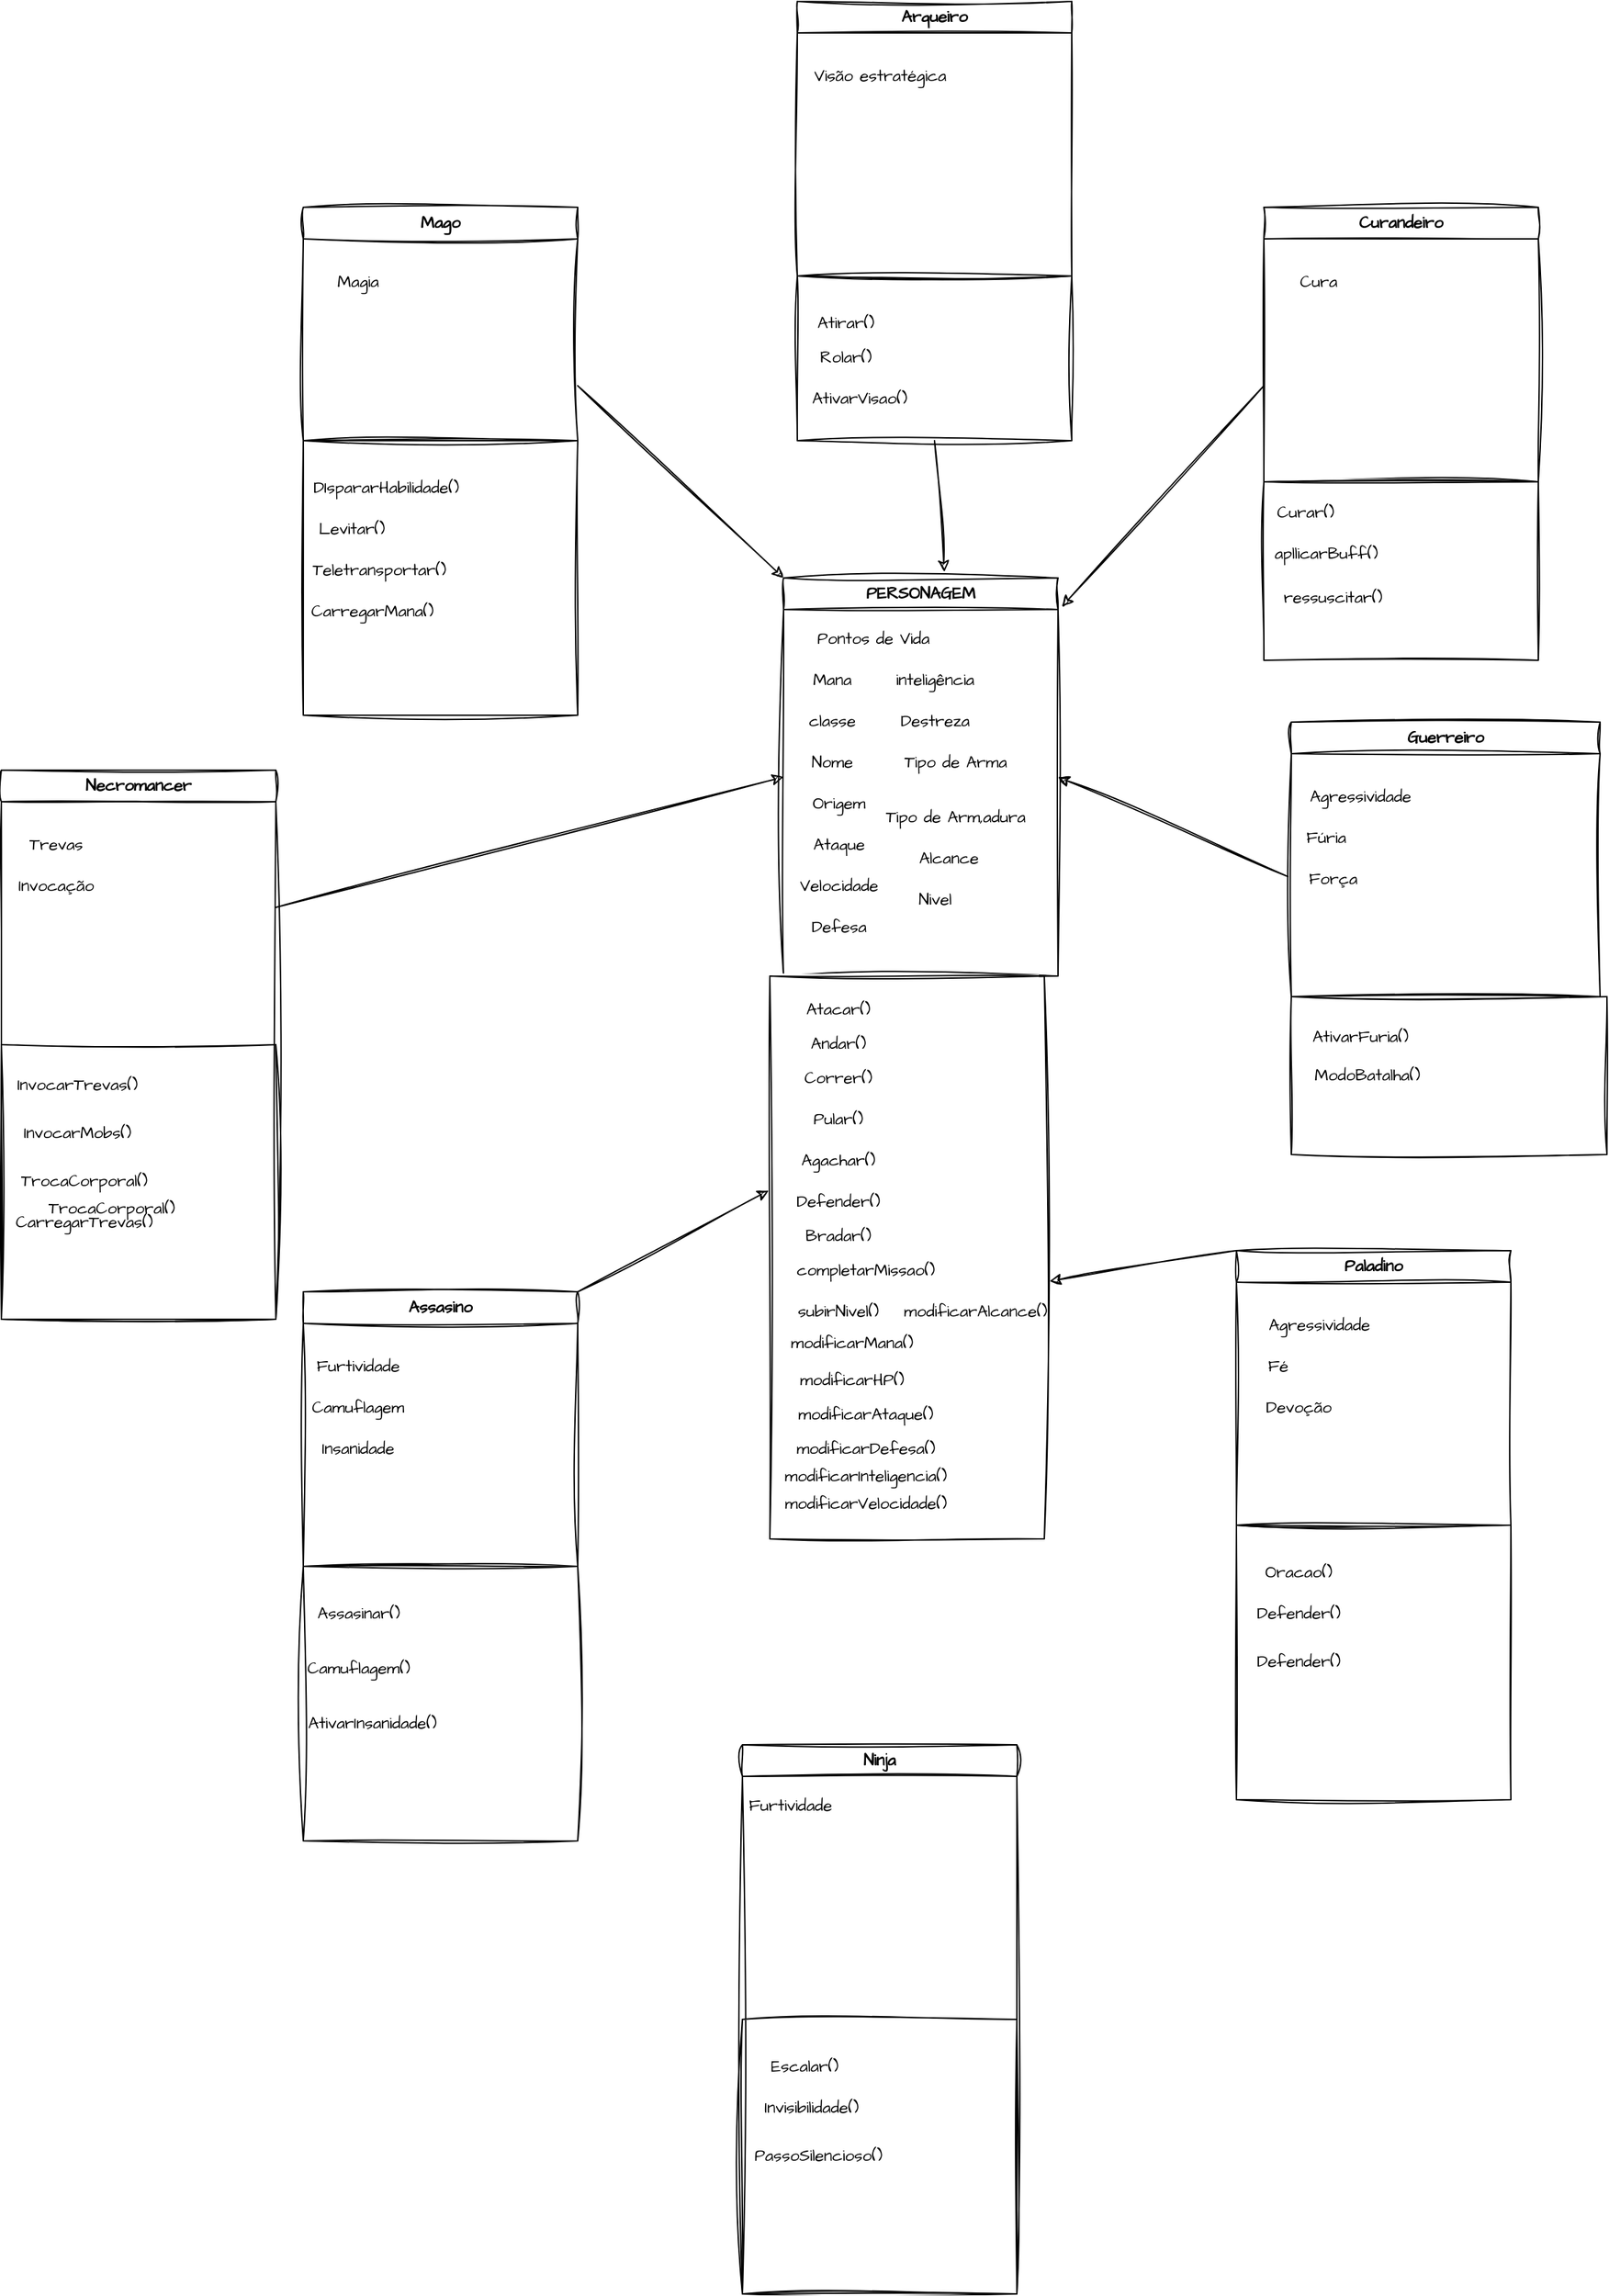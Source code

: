 <mxfile version="26.0.10">
  <diagram name="Página-1" id="utGpeQ4UjbV8BRvyn9GN">
    <mxGraphModel dx="1421" dy="1425" grid="1" gridSize="10" guides="1" tooltips="1" connect="1" arrows="1" fold="1" page="1" pageScale="1" pageWidth="827" pageHeight="1169" math="0" shadow="0">
      <root>
        <mxCell id="0" />
        <mxCell id="1" parent="0" />
        <mxCell id="vF0f2Q07C2wqnqUUGuEn-7" value="PERSONAGEM" style="swimlane;whiteSpace=wrap;html=1;sketch=1;hachureGap=4;jiggle=2;curveFitting=1;fontFamily=Architects Daughter;fontSource=https%3A%2F%2Ffonts.googleapis.com%2Fcss%3Ffamily%3DArchitects%2BDaughter;" parent="1" vertex="1">
          <mxGeometry x="310" y="180" width="200" height="290" as="geometry" />
        </mxCell>
        <mxCell id="vF0f2Q07C2wqnqUUGuEn-8" value="Pontos de Vida" style="text;html=1;align=center;verticalAlign=middle;resizable=0;points=[];autosize=1;strokeColor=none;fillColor=none;fontFamily=Architects Daughter;fontSource=https%3A%2F%2Ffonts.googleapis.com%2Fcss%3Ffamily%3DArchitects%2BDaughter;" parent="vF0f2Q07C2wqnqUUGuEn-7" vertex="1">
          <mxGeometry x="10" y="30" width="110" height="30" as="geometry" />
        </mxCell>
        <mxCell id="vF0f2Q07C2wqnqUUGuEn-9" value="Mana" style="text;html=1;align=center;verticalAlign=middle;resizable=0;points=[];autosize=1;strokeColor=none;fillColor=none;fontFamily=Architects Daughter;fontSource=https%3A%2F%2Ffonts.googleapis.com%2Fcss%3Ffamily%3DArchitects%2BDaughter;" parent="vF0f2Q07C2wqnqUUGuEn-7" vertex="1">
          <mxGeometry x="10" y="60" width="50" height="30" as="geometry" />
        </mxCell>
        <mxCell id="vF0f2Q07C2wqnqUUGuEn-10" value="classe" style="text;html=1;align=center;verticalAlign=middle;resizable=0;points=[];autosize=1;strokeColor=none;fillColor=none;fontFamily=Architects Daughter;fontSource=https%3A%2F%2Ffonts.googleapis.com%2Fcss%3Ffamily%3DArchitects%2BDaughter;" parent="vF0f2Q07C2wqnqUUGuEn-7" vertex="1">
          <mxGeometry x="5" y="90" width="60" height="30" as="geometry" />
        </mxCell>
        <mxCell id="vF0f2Q07C2wqnqUUGuEn-11" value="Nome" style="text;html=1;align=center;verticalAlign=middle;resizable=0;points=[];autosize=1;strokeColor=none;fillColor=none;fontFamily=Architects Daughter;fontSource=https%3A%2F%2Ffonts.googleapis.com%2Fcss%3Ffamily%3DArchitects%2BDaughter;" parent="vF0f2Q07C2wqnqUUGuEn-7" vertex="1">
          <mxGeometry x="10" y="120" width="50" height="30" as="geometry" />
        </mxCell>
        <mxCell id="vF0f2Q07C2wqnqUUGuEn-12" value="Origem" style="text;html=1;align=center;verticalAlign=middle;resizable=0;points=[];autosize=1;strokeColor=none;fillColor=none;fontFamily=Architects Daughter;fontSource=https%3A%2F%2Ffonts.googleapis.com%2Fcss%3Ffamily%3DArchitects%2BDaughter;" parent="vF0f2Q07C2wqnqUUGuEn-7" vertex="1">
          <mxGeometry x="10" y="150" width="60" height="30" as="geometry" />
        </mxCell>
        <mxCell id="vF0f2Q07C2wqnqUUGuEn-21" value="Ataque" style="text;html=1;align=center;verticalAlign=middle;resizable=0;points=[];autosize=1;strokeColor=none;fillColor=none;fontFamily=Architects Daughter;fontSource=https%3A%2F%2Ffonts.googleapis.com%2Fcss%3Ffamily%3DArchitects%2BDaughter;" parent="vF0f2Q07C2wqnqUUGuEn-7" vertex="1">
          <mxGeometry x="10" y="180" width="60" height="30" as="geometry" />
        </mxCell>
        <mxCell id="vF0f2Q07C2wqnqUUGuEn-22" value="Velocidade" style="text;html=1;align=center;verticalAlign=middle;resizable=0;points=[];autosize=1;strokeColor=none;fillColor=none;fontFamily=Architects Daughter;fontSource=https%3A%2F%2Ffonts.googleapis.com%2Fcss%3Ffamily%3DArchitects%2BDaughter;" parent="vF0f2Q07C2wqnqUUGuEn-7" vertex="1">
          <mxGeometry y="210" width="80" height="30" as="geometry" />
        </mxCell>
        <mxCell id="vF0f2Q07C2wqnqUUGuEn-23" value="Defesa" style="text;html=1;align=center;verticalAlign=middle;resizable=0;points=[];autosize=1;strokeColor=none;fillColor=none;fontFamily=Architects Daughter;fontSource=https%3A%2F%2Ffonts.googleapis.com%2Fcss%3Ffamily%3DArchitects%2BDaughter;" parent="vF0f2Q07C2wqnqUUGuEn-7" vertex="1">
          <mxGeometry x="10" y="240" width="60" height="30" as="geometry" />
        </mxCell>
        <mxCell id="vF0f2Q07C2wqnqUUGuEn-24" value="inteligência" style="text;html=1;align=center;verticalAlign=middle;resizable=0;points=[];autosize=1;strokeColor=none;fillColor=none;fontFamily=Architects Daughter;fontSource=https%3A%2F%2Ffonts.googleapis.com%2Fcss%3Ffamily%3DArchitects%2BDaughter;" parent="vF0f2Q07C2wqnqUUGuEn-7" vertex="1">
          <mxGeometry x="70" y="60" width="80" height="30" as="geometry" />
        </mxCell>
        <mxCell id="vF0f2Q07C2wqnqUUGuEn-25" value="Destreza" style="text;html=1;align=center;verticalAlign=middle;resizable=0;points=[];autosize=1;strokeColor=none;fillColor=none;fontFamily=Architects Daughter;fontSource=https%3A%2F%2Ffonts.googleapis.com%2Fcss%3Ffamily%3DArchitects%2BDaughter;" parent="vF0f2Q07C2wqnqUUGuEn-7" vertex="1">
          <mxGeometry x="75" y="90" width="70" height="30" as="geometry" />
        </mxCell>
        <mxCell id="vF0f2Q07C2wqnqUUGuEn-26" value="Tipo de Arma" style="text;html=1;align=center;verticalAlign=middle;resizable=0;points=[];autosize=1;strokeColor=none;fillColor=none;fontFamily=Architects Daughter;fontSource=https%3A%2F%2Ffonts.googleapis.com%2Fcss%3Ffamily%3DArchitects%2BDaughter;" parent="vF0f2Q07C2wqnqUUGuEn-7" vertex="1">
          <mxGeometry x="75" y="120" width="100" height="30" as="geometry" />
        </mxCell>
        <mxCell id="vF0f2Q07C2wqnqUUGuEn-44" value="Tipo de Arm,adura" style="text;html=1;align=center;verticalAlign=middle;resizable=0;points=[];autosize=1;strokeColor=none;fillColor=none;fontFamily=Architects Daughter;fontSource=https%3A%2F%2Ffonts.googleapis.com%2Fcss%3Ffamily%3DArchitects%2BDaughter;" parent="vF0f2Q07C2wqnqUUGuEn-7" vertex="1">
          <mxGeometry x="60" y="160" width="130" height="30" as="geometry" />
        </mxCell>
        <mxCell id="vF0f2Q07C2wqnqUUGuEn-49" value="Alcance" style="text;html=1;align=center;verticalAlign=middle;resizable=0;points=[];autosize=1;strokeColor=none;fillColor=none;fontFamily=Architects Daughter;fontSource=https%3A%2F%2Ffonts.googleapis.com%2Fcss%3Ffamily%3DArchitects%2BDaughter;" parent="vF0f2Q07C2wqnqUUGuEn-7" vertex="1">
          <mxGeometry x="85" y="190" width="70" height="30" as="geometry" />
        </mxCell>
        <mxCell id="vF0f2Q07C2wqnqUUGuEn-57" value="Nivel" style="text;html=1;align=center;verticalAlign=middle;resizable=0;points=[];autosize=1;strokeColor=none;fillColor=none;fontFamily=Architects Daughter;fontSource=https%3A%2F%2Ffonts.googleapis.com%2Fcss%3Ffamily%3DArchitects%2BDaughter;" parent="vF0f2Q07C2wqnqUUGuEn-7" vertex="1">
          <mxGeometry x="85" y="220" width="50" height="30" as="geometry" />
        </mxCell>
        <mxCell id="vF0f2Q07C2wqnqUUGuEn-13" value="" style="rounded=0;whiteSpace=wrap;html=1;sketch=1;hachureGap=4;jiggle=2;curveFitting=1;fontFamily=Architects Daughter;fontSource=https%3A%2F%2Ffonts.googleapis.com%2Fcss%3Ffamily%3DArchitects%2BDaughter;" parent="1" vertex="1">
          <mxGeometry x="300" y="470" width="200" height="410" as="geometry" />
        </mxCell>
        <mxCell id="vF0f2Q07C2wqnqUUGuEn-14" value="Atacar()" style="text;html=1;align=center;verticalAlign=middle;whiteSpace=wrap;rounded=0;fontFamily=Architects Daughter;fontSource=https%3A%2F%2Ffonts.googleapis.com%2Fcss%3Ffamily%3DArchitects%2BDaughter;" parent="1" vertex="1">
          <mxGeometry x="320" y="480" width="60" height="30" as="geometry" />
        </mxCell>
        <mxCell id="vF0f2Q07C2wqnqUUGuEn-15" value="Andar()" style="text;html=1;align=center;verticalAlign=middle;whiteSpace=wrap;rounded=0;fontFamily=Architects Daughter;fontSource=https%3A%2F%2Ffonts.googleapis.com%2Fcss%3Ffamily%3DArchitects%2BDaughter;" parent="1" vertex="1">
          <mxGeometry x="320" y="505" width="60" height="30" as="geometry" />
        </mxCell>
        <mxCell id="vF0f2Q07C2wqnqUUGuEn-16" value="Correr()&lt;span style=&quot;color: rgba(0, 0, 0, 0); font-family: monospace; font-size: 0px; text-align: start; text-wrap-mode: nowrap;&quot;&gt;%3CmxGraphModel%3E%3Croot%3E%3CmxCell%20id%3D%220%22%2F%3E%3CmxCell%20id%3D%221%22%20parent%3D%220%22%2F%3E%3CmxCell%20id%3D%222%22%20value%3D%22Andar()%22%20style%3D%22text%3Bhtml%3D1%3Balign%3Dcenter%3BverticalAlign%3Dmiddle%3BwhiteSpace%3Dwrap%3Brounded%3D0%3BfontFamily%3DArchitects%20Daughter%3BfontSource%3Dhttps%253A%252F%252Ffonts.googleapis.com%252Fcss%253Ffamily%253DArchitects%252BDaughter%3B%22%20vertex%3D%221%22%20parent%3D%221%22%3E%3CmxGeometry%20x%3D%22320%22%20y%3D%22415%22%20width%3D%2260%22%20height%3D%2230%22%20as%3D%22geometry%22%2F%3E%3C%2FmxCell%3E%3C%2Froot%3E%3C%2FmxGraphModel%3E&lt;/span&gt;" style="text;html=1;align=center;verticalAlign=middle;whiteSpace=wrap;rounded=0;fontFamily=Architects Daughter;fontSource=https%3A%2F%2Ffonts.googleapis.com%2Fcss%3Ffamily%3DArchitects%2BDaughter;" parent="1" vertex="1">
          <mxGeometry x="320" y="530" width="60" height="30" as="geometry" />
        </mxCell>
        <mxCell id="vF0f2Q07C2wqnqUUGuEn-17" value="Pular()" style="text;html=1;align=center;verticalAlign=middle;whiteSpace=wrap;rounded=0;fontFamily=Architects Daughter;fontSource=https%3A%2F%2Ffonts.googleapis.com%2Fcss%3Ffamily%3DArchitects%2BDaughter;" parent="1" vertex="1">
          <mxGeometry x="320" y="560" width="60" height="30" as="geometry" />
        </mxCell>
        <mxCell id="vF0f2Q07C2wqnqUUGuEn-18" value="Agachar()" style="text;html=1;align=center;verticalAlign=middle;whiteSpace=wrap;rounded=0;fontFamily=Architects Daughter;fontSource=https%3A%2F%2Ffonts.googleapis.com%2Fcss%3Ffamily%3DArchitects%2BDaughter;" parent="1" vertex="1">
          <mxGeometry x="320" y="590" width="60" height="30" as="geometry" />
        </mxCell>
        <mxCell id="vF0f2Q07C2wqnqUUGuEn-19" value="Defender()" style="text;html=1;align=center;verticalAlign=middle;whiteSpace=wrap;rounded=0;fontFamily=Architects Daughter;fontSource=https%3A%2F%2Ffonts.googleapis.com%2Fcss%3Ffamily%3DArchitects%2BDaughter;" parent="1" vertex="1">
          <mxGeometry x="320" y="620" width="60" height="30" as="geometry" />
        </mxCell>
        <mxCell id="vF0f2Q07C2wqnqUUGuEn-20" value="Bradar()" style="text;html=1;align=center;verticalAlign=middle;whiteSpace=wrap;rounded=0;fontFamily=Architects Daughter;fontSource=https%3A%2F%2Ffonts.googleapis.com%2Fcss%3Ffamily%3DArchitects%2BDaughter;" parent="1" vertex="1">
          <mxGeometry x="320" y="645" width="60" height="30" as="geometry" />
        </mxCell>
        <mxCell id="vF0f2Q07C2wqnqUUGuEn-32" value="Necromancer" style="swimlane;whiteSpace=wrap;html=1;sketch=1;hachureGap=4;jiggle=2;curveFitting=1;fontFamily=Architects Daughter;fontSource=https%3A%2F%2Ffonts.googleapis.com%2Fcss%3Ffamily%3DArchitects%2BDaughter;startSize=23;" parent="1" vertex="1">
          <mxGeometry x="-260" y="320" width="200" height="400" as="geometry" />
        </mxCell>
        <mxCell id="vF0f2Q07C2wqnqUUGuEn-47" value="Trevas&lt;span style=&quot;color: rgba(0, 0, 0, 0); font-family: monospace; font-size: 0px; text-align: start; text-wrap-mode: nowrap;&quot;&gt;%3CmxGraphModel%3E%3Croot%3E%3CmxCell%20id%3D%220%22%2F%3E%3CmxCell%20id%3D%221%22%20parent%3D%220%22%2F%3E%3CmxCell%20id%3D%222%22%20value%3D%22Magia%26lt%3Bspan%20style%3D%26quot%3Bcolor%3A%20rgba(0%2C%200%2C%200%2C%200)%3B%20font-family%3A%20monospace%3B%20font-size%3A%200px%3B%20text-align%3A%20start%3B%20text-wrap-mode%3A%20nowrap%3B%26quot%3B%26gt%3B%253CmxGraphModel%253E%253Croot%253E%253CmxCell%2520id%253D%25220%2522%252F%253E%253CmxCell%2520id%253D%25221%2522%2520parent%253D%25220%2522%252F%253E%253CmxCell%2520id%253D%25222%2522%2520value%253D%2522Tipo%2520de%2520Arma%2522%2520style%253D%2522text%253Bhtml%253D1%253Balign%253Dcenter%253BverticalAlign%253Dmiddle%253Bresizable%253D0%253Bpoints%253D%255B%255D%253Bautosize%253D1%253BstrokeColor%253Dnone%253BfillColor%253Dnone%253BfontFamily%253DArchitects%2520Daughter%253BfontSource%253Dhttps%25253A%25252F%25252Ffonts.googleapis.com%25252Fcss%25253Ffamily%25253DArchitects%25252BDaughter%253B%2522%2520vertex%253D%25221%2522%2520parent%253D%25221%2522%253E%253CmxGeometry%2520x%253D%2522370%2522%2520y%253D%2522300%2522%2520width%253D%2522100%2522%2520height%253D%252230%2522%2520as%253D%2522geometry%2522%252F%253E%253C%252FmxCell%253E%253C%252Froot%253E%253C%252FmxGraphModel%253E%26lt%3B%2Fspan%26gt%3B%22%20style%3D%22text%3Bhtml%3D1%3Balign%3Dcenter%3BverticalAlign%3Dmiddle%3BwhiteSpace%3Dwrap%3Brounded%3D0%3BfontFamily%3DArchitects%20Daughter%3BfontSource%3Dhttps%253A%252F%252Ffonts.googleapis.com%252Fcss%253Ffamily%253DArchitects%252BDaughter%3B%22%20vertex%3D%221%22%20parent%3D%221%22%3E%3CmxGeometry%20x%3D%22-30%22%20y%3D%22280%22%20width%3D%2260%22%20height%3D%2230%22%20as%3D%22geometry%22%2F%3E%3C%2FmxCell%3E%3C%2Froot%3E%3C%2FmxGraphModel%3E&lt;/span&gt;" style="text;html=1;align=center;verticalAlign=middle;whiteSpace=wrap;rounded=0;fontFamily=Architects Daughter;fontSource=https%3A%2F%2Ffonts.googleapis.com%2Fcss%3Ffamily%3DArchitects%2BDaughter;" parent="vF0f2Q07C2wqnqUUGuEn-32" vertex="1">
          <mxGeometry x="10" y="40" width="60" height="30" as="geometry" />
        </mxCell>
        <mxCell id="vF0f2Q07C2wqnqUUGuEn-48" value="Invocação" style="text;html=1;align=center;verticalAlign=middle;whiteSpace=wrap;rounded=0;fontFamily=Architects Daughter;fontSource=https%3A%2F%2Ffonts.googleapis.com%2Fcss%3Ffamily%3DArchitects%2BDaughter;" parent="vF0f2Q07C2wqnqUUGuEn-32" vertex="1">
          <mxGeometry x="10" y="70" width="60" height="30" as="geometry" />
        </mxCell>
        <mxCell id="119XGTAIvBOGyteVcQkZ-8" value="" style="swimlane;startSize=0;sketch=1;hachureGap=4;jiggle=2;curveFitting=1;fontFamily=Architects Daughter;fontSource=https%3A%2F%2Ffonts.googleapis.com%2Fcss%3Ffamily%3DArchitects%2BDaughter;" parent="vF0f2Q07C2wqnqUUGuEn-32" vertex="1">
          <mxGeometry y="200" width="200" height="200" as="geometry" />
        </mxCell>
        <mxCell id="119XGTAIvBOGyteVcQkZ-9" value="InvocarTrevas()" style="text;html=1;align=center;verticalAlign=middle;resizable=0;points=[];autosize=1;strokeColor=none;fillColor=none;fontFamily=Architects Daughter;fontSource=https%3A%2F%2Ffonts.googleapis.com%2Fcss%3Ffamily%3DArchitects%2BDaughter;" parent="119XGTAIvBOGyteVcQkZ-8" vertex="1">
          <mxGeometry y="15" width="110" height="30" as="geometry" />
        </mxCell>
        <mxCell id="119XGTAIvBOGyteVcQkZ-10" value="InvocarMobs()" style="text;html=1;align=center;verticalAlign=middle;resizable=0;points=[];autosize=1;strokeColor=none;fillColor=none;fontFamily=Architects Daughter;fontSource=https%3A%2F%2Ffonts.googleapis.com%2Fcss%3Ffamily%3DArchitects%2BDaughter;" parent="119XGTAIvBOGyteVcQkZ-8" vertex="1">
          <mxGeometry x="5" y="50" width="100" height="30" as="geometry" />
        </mxCell>
        <mxCell id="119XGTAIvBOGyteVcQkZ-11" value="TrocaCorporal()" style="text;html=1;align=center;verticalAlign=middle;resizable=0;points=[];autosize=1;strokeColor=none;fillColor=none;fontFamily=Architects Daughter;fontSource=https%3A%2F%2Ffonts.googleapis.com%2Fcss%3Ffamily%3DArchitects%2BDaughter;" parent="119XGTAIvBOGyteVcQkZ-8" vertex="1">
          <mxGeometry y="85" width="120" height="30" as="geometry" />
        </mxCell>
        <mxCell id="119XGTAIvBOGyteVcQkZ-12" value="CarregarTrevas()" style="text;html=1;align=center;verticalAlign=middle;resizable=0;points=[];autosize=1;strokeColor=none;fillColor=none;fontFamily=Architects Daughter;fontSource=https%3A%2F%2Ffonts.googleapis.com%2Fcss%3Ffamily%3DArchitects%2BDaughter;" parent="119XGTAIvBOGyteVcQkZ-8" vertex="1">
          <mxGeometry y="115" width="120" height="30" as="geometry" />
        </mxCell>
        <mxCell id="vF0f2Q07C2wqnqUUGuEn-37" value="Mago" style="swimlane;whiteSpace=wrap;html=1;sketch=1;hachureGap=4;jiggle=2;curveFitting=1;fontFamily=Architects Daughter;fontSource=https%3A%2F%2Ffonts.googleapis.com%2Fcss%3Ffamily%3DArchitects%2BDaughter;" parent="1" vertex="1">
          <mxGeometry x="-40" y="-90" width="200" height="170" as="geometry" />
        </mxCell>
        <mxCell id="vF0f2Q07C2wqnqUUGuEn-45" value="Magia&lt;span style=&quot;color: rgba(0, 0, 0, 0); font-family: monospace; font-size: 0px; text-align: start; text-wrap-mode: nowrap;&quot;&gt;%3CmxGraphModel%3E%3Croot%3E%3CmxCell%20id%3D%220%22%2F%3E%3CmxCell%20id%3D%221%22%20parent%3D%220%22%2F%3E%3CmxCell%20id%3D%222%22%20value%3D%22Tipo%20de%20Arma%22%20style%3D%22text%3Bhtml%3D1%3Balign%3Dcenter%3BverticalAlign%3Dmiddle%3Bresizable%3D0%3Bpoints%3D%5B%5D%3Bautosize%3D1%3BstrokeColor%3Dnone%3BfillColor%3Dnone%3BfontFamily%3DArchitects%20Daughter%3BfontSource%3Dhttps%253A%252F%252Ffonts.googleapis.com%252Fcss%253Ffamily%253DArchitects%252BDaughter%3B%22%20vertex%3D%221%22%20parent%3D%221%22%3E%3CmxGeometry%20x%3D%22370%22%20y%3D%22300%22%20width%3D%22100%22%20height%3D%2230%22%20as%3D%22geometry%22%2F%3E%3C%2FmxCell%3E%3C%2Froot%3E%3C%2FmxGraphModel%3E&lt;/span&gt;" style="text;html=1;align=center;verticalAlign=middle;whiteSpace=wrap;rounded=0;fontFamily=Architects Daughter;fontSource=https%3A%2F%2Ffonts.googleapis.com%2Fcss%3Ffamily%3DArchitects%2BDaughter;" parent="vF0f2Q07C2wqnqUUGuEn-37" vertex="1">
          <mxGeometry x="10" y="40" width="60" height="30" as="geometry" />
        </mxCell>
        <mxCell id="vF0f2Q07C2wqnqUUGuEn-38" value="Assasino" style="swimlane;whiteSpace=wrap;html=1;sketch=1;hachureGap=4;jiggle=2;curveFitting=1;fontFamily=Architects Daughter;fontSource=https%3A%2F%2Ffonts.googleapis.com%2Fcss%3Ffamily%3DArchitects%2BDaughter;" parent="1" vertex="1">
          <mxGeometry x="-40" y="700" width="200" height="200" as="geometry" />
        </mxCell>
        <mxCell id="vF0f2Q07C2wqnqUUGuEn-53" value="Furtividade" style="text;html=1;align=center;verticalAlign=middle;whiteSpace=wrap;rounded=0;fontFamily=Architects Daughter;fontSource=https%3A%2F%2Ffonts.googleapis.com%2Fcss%3Ffamily%3DArchitects%2BDaughter;" parent="vF0f2Q07C2wqnqUUGuEn-38" vertex="1">
          <mxGeometry x="10" y="40" width="60" height="30" as="geometry" />
        </mxCell>
        <mxCell id="vF0f2Q07C2wqnqUUGuEn-56" value="Camuflagem" style="text;html=1;align=center;verticalAlign=middle;whiteSpace=wrap;rounded=0;fontFamily=Architects Daughter;fontSource=https%3A%2F%2Ffonts.googleapis.com%2Fcss%3Ffamily%3DArchitects%2BDaughter;" parent="vF0f2Q07C2wqnqUUGuEn-38" vertex="1">
          <mxGeometry x="10" y="70" width="60" height="30" as="geometry" />
        </mxCell>
        <mxCell id="vF0f2Q07C2wqnqUUGuEn-58" value="Insanidade" style="text;html=1;align=center;verticalAlign=middle;whiteSpace=wrap;rounded=0;fontFamily=Architects Daughter;fontSource=https%3A%2F%2Ffonts.googleapis.com%2Fcss%3Ffamily%3DArchitects%2BDaughter;" parent="vF0f2Q07C2wqnqUUGuEn-38" vertex="1">
          <mxGeometry x="10" y="100" width="60" height="30" as="geometry" />
        </mxCell>
        <mxCell id="vF0f2Q07C2wqnqUUGuEn-39" value="Ninja" style="swimlane;whiteSpace=wrap;html=1;sketch=1;hachureGap=4;jiggle=2;curveFitting=1;fontFamily=Architects Daughter;fontSource=https%3A%2F%2Ffonts.googleapis.com%2Fcss%3Ffamily%3DArchitects%2BDaughter;" parent="1" vertex="1">
          <mxGeometry x="280" y="1030" width="200" height="400" as="geometry" />
        </mxCell>
        <mxCell id="vF0f2Q07C2wqnqUUGuEn-54" value="Furtividade" style="text;html=1;align=center;verticalAlign=middle;whiteSpace=wrap;rounded=0;fontFamily=Architects Daughter;fontSource=https%3A%2F%2Ffonts.googleapis.com%2Fcss%3Ffamily%3DArchitects%2BDaughter;" parent="vF0f2Q07C2wqnqUUGuEn-39" vertex="1">
          <mxGeometry x="5" y="30" width="60" height="30" as="geometry" />
        </mxCell>
        <mxCell id="119XGTAIvBOGyteVcQkZ-18" value="" style="swimlane;startSize=0;sketch=1;hachureGap=4;jiggle=2;curveFitting=1;fontFamily=Architects Daughter;fontSource=https%3A%2F%2Ffonts.googleapis.com%2Fcss%3Ffamily%3DArchitects%2BDaughter;" parent="vF0f2Q07C2wqnqUUGuEn-39" vertex="1">
          <mxGeometry y="200" width="200" height="200" as="geometry" />
        </mxCell>
        <mxCell id="119XGTAIvBOGyteVcQkZ-19" value="Escalar()" style="text;html=1;align=center;verticalAlign=middle;resizable=0;points=[];autosize=1;strokeColor=none;fillColor=none;fontFamily=Architects Daughter;fontSource=https%3A%2F%2Ffonts.googleapis.com%2Fcss%3Ffamily%3DArchitects%2BDaughter;" parent="119XGTAIvBOGyteVcQkZ-18" vertex="1">
          <mxGeometry x="10" y="20" width="70" height="30" as="geometry" />
        </mxCell>
        <mxCell id="119XGTAIvBOGyteVcQkZ-26" value="Invisibilidade()" style="text;html=1;align=center;verticalAlign=middle;resizable=0;points=[];autosize=1;strokeColor=none;fillColor=none;fontFamily=Architects Daughter;fontSource=https%3A%2F%2Ffonts.googleapis.com%2Fcss%3Ffamily%3DArchitects%2BDaughter;" parent="119XGTAIvBOGyteVcQkZ-18" vertex="1">
          <mxGeometry x="5" y="50" width="90" height="30" as="geometry" />
        </mxCell>
        <mxCell id="119XGTAIvBOGyteVcQkZ-27" value="PassoSilencioso()" style="text;html=1;align=center;verticalAlign=middle;resizable=0;points=[];autosize=1;strokeColor=none;fillColor=none;fontFamily=Architects Daughter;fontSource=https%3A%2F%2Ffonts.googleapis.com%2Fcss%3Ffamily%3DArchitects%2BDaughter;" parent="119XGTAIvBOGyteVcQkZ-18" vertex="1">
          <mxGeometry x="-5" y="85" width="120" height="30" as="geometry" />
        </mxCell>
        <mxCell id="vF0f2Q07C2wqnqUUGuEn-40" value="Arqueiro" style="swimlane;whiteSpace=wrap;html=1;sketch=1;hachureGap=4;jiggle=2;curveFitting=1;fontFamily=Architects Daughter;fontSource=https%3A%2F%2Ffonts.googleapis.com%2Fcss%3Ffamily%3DArchitects%2BDaughter;" parent="1" vertex="1">
          <mxGeometry x="320" y="-240" width="200" height="200" as="geometry" />
        </mxCell>
        <mxCell id="vF0f2Q07C2wqnqUUGuEn-65" value="Visão estratégica" style="text;html=1;align=center;verticalAlign=middle;resizable=0;points=[];autosize=1;strokeColor=none;fillColor=none;fontFamily=Architects Daughter;fontSource=https%3A%2F%2Ffonts.googleapis.com%2Fcss%3Ffamily%3DArchitects%2BDaughter;" parent="vF0f2Q07C2wqnqUUGuEn-40" vertex="1">
          <mxGeometry y="40" width="120" height="30" as="geometry" />
        </mxCell>
        <mxCell id="119XGTAIvBOGyteVcQkZ-39" value="" style="swimlane;startSize=0;sketch=1;hachureGap=4;jiggle=2;curveFitting=1;fontFamily=Architects Daughter;fontSource=https%3A%2F%2Ffonts.googleapis.com%2Fcss%3Ffamily%3DArchitects%2BDaughter;" parent="vF0f2Q07C2wqnqUUGuEn-40" vertex="1">
          <mxGeometry y="200" width="200" height="120" as="geometry" />
        </mxCell>
        <mxCell id="119XGTAIvBOGyteVcQkZ-40" value="Atirar()" style="text;html=1;align=center;verticalAlign=middle;resizable=0;points=[];autosize=1;strokeColor=none;fillColor=none;fontFamily=Architects Daughter;fontSource=https%3A%2F%2Ffonts.googleapis.com%2Fcss%3Ffamily%3DArchitects%2BDaughter;" parent="119XGTAIvBOGyteVcQkZ-39" vertex="1">
          <mxGeometry y="20" width="70" height="30" as="geometry" />
        </mxCell>
        <mxCell id="119XGTAIvBOGyteVcQkZ-41" value="Rolar()" style="text;html=1;align=center;verticalAlign=middle;resizable=0;points=[];autosize=1;strokeColor=none;fillColor=none;fontFamily=Architects Daughter;fontSource=https%3A%2F%2Ffonts.googleapis.com%2Fcss%3Ffamily%3DArchitects%2BDaughter;" parent="119XGTAIvBOGyteVcQkZ-39" vertex="1">
          <mxGeometry x="5" y="45" width="60" height="30" as="geometry" />
        </mxCell>
        <mxCell id="119XGTAIvBOGyteVcQkZ-42" value="AtivarVisao()" style="text;html=1;align=center;verticalAlign=middle;resizable=0;points=[];autosize=1;strokeColor=none;fillColor=none;fontFamily=Architects Daughter;fontSource=https%3A%2F%2Ffonts.googleapis.com%2Fcss%3Ffamily%3DArchitects%2BDaughter;" parent="119XGTAIvBOGyteVcQkZ-39" vertex="1">
          <mxGeometry y="75" width="90" height="30" as="geometry" />
        </mxCell>
        <mxCell id="vF0f2Q07C2wqnqUUGuEn-41" value="Curandeiro" style="swimlane;whiteSpace=wrap;html=1;sketch=1;hachureGap=4;jiggle=2;curveFitting=1;fontFamily=Architects Daughter;fontSource=https%3A%2F%2Ffonts.googleapis.com%2Fcss%3Ffamily%3DArchitects%2BDaughter;" parent="1" vertex="1">
          <mxGeometry x="660" y="-90" width="200" height="200" as="geometry" />
        </mxCell>
        <mxCell id="vF0f2Q07C2wqnqUUGuEn-59" value="Cura" style="text;html=1;align=center;verticalAlign=middle;whiteSpace=wrap;rounded=0;fontFamily=Architects Daughter;fontSource=https%3A%2F%2Ffonts.googleapis.com%2Fcss%3Ffamily%3DArchitects%2BDaughter;" parent="vF0f2Q07C2wqnqUUGuEn-41" vertex="1">
          <mxGeometry x="10" y="40" width="60" height="30" as="geometry" />
        </mxCell>
        <mxCell id="vF0f2Q07C2wqnqUUGuEn-42" value="Guerreiro" style="swimlane;whiteSpace=wrap;html=1;sketch=1;hachureGap=4;jiggle=2;curveFitting=1;fontFamily=Architects Daughter;fontSource=https%3A%2F%2Ffonts.googleapis.com%2Fcss%3Ffamily%3DArchitects%2BDaughter;" parent="1" vertex="1">
          <mxGeometry x="680" y="285" width="225" height="200" as="geometry" />
        </mxCell>
        <mxCell id="vF0f2Q07C2wqnqUUGuEn-67" value="Agressividade" style="text;html=1;align=center;verticalAlign=middle;resizable=0;points=[];autosize=1;strokeColor=none;fillColor=none;fontFamily=Architects Daughter;fontSource=https%3A%2F%2Ffonts.googleapis.com%2Fcss%3Ffamily%3DArchitects%2BDaughter;" parent="vF0f2Q07C2wqnqUUGuEn-42" vertex="1">
          <mxGeometry y="40" width="100" height="30" as="geometry" />
        </mxCell>
        <mxCell id="vF0f2Q07C2wqnqUUGuEn-68" value="Fúria" style="text;html=1;align=center;verticalAlign=middle;resizable=0;points=[];autosize=1;strokeColor=none;fillColor=none;fontFamily=Architects Daughter;fontSource=https%3A%2F%2Ffonts.googleapis.com%2Fcss%3Ffamily%3DArchitects%2BDaughter;" parent="vF0f2Q07C2wqnqUUGuEn-42" vertex="1">
          <mxGeometry y="70" width="50" height="30" as="geometry" />
        </mxCell>
        <mxCell id="vF0f2Q07C2wqnqUUGuEn-77" value="Força" style="text;html=1;align=center;verticalAlign=middle;resizable=0;points=[];autosize=1;strokeColor=none;fillColor=none;fontFamily=Architects Daughter;fontSource=https%3A%2F%2Ffonts.googleapis.com%2Fcss%3Ffamily%3DArchitects%2BDaughter;" parent="vF0f2Q07C2wqnqUUGuEn-42" vertex="1">
          <mxGeometry y="100" width="60" height="30" as="geometry" />
        </mxCell>
        <mxCell id="vF0f2Q07C2wqnqUUGuEn-43" value="Paladino" style="swimlane;whiteSpace=wrap;html=1;sketch=1;hachureGap=4;jiggle=2;curveFitting=1;fontFamily=Architects Daughter;fontSource=https%3A%2F%2Ffonts.googleapis.com%2Fcss%3Ffamily%3DArchitects%2BDaughter;" parent="1" vertex="1">
          <mxGeometry x="640" y="670" width="200" height="200" as="geometry" />
        </mxCell>
        <mxCell id="vF0f2Q07C2wqnqUUGuEn-70" value="Agressividade" style="text;html=1;align=center;verticalAlign=middle;resizable=0;points=[];autosize=1;strokeColor=none;fillColor=none;fontFamily=Architects Daughter;fontSource=https%3A%2F%2Ffonts.googleapis.com%2Fcss%3Ffamily%3DArchitects%2BDaughter;" parent="vF0f2Q07C2wqnqUUGuEn-43" vertex="1">
          <mxGeometry x="10" y="40" width="100" height="30" as="geometry" />
        </mxCell>
        <mxCell id="vF0f2Q07C2wqnqUUGuEn-71" value="Fé" style="text;html=1;align=center;verticalAlign=middle;resizable=0;points=[];autosize=1;strokeColor=none;fillColor=none;fontFamily=Architects Daughter;fontSource=https%3A%2F%2Ffonts.googleapis.com%2Fcss%3Ffamily%3DArchitects%2BDaughter;" parent="vF0f2Q07C2wqnqUUGuEn-43" vertex="1">
          <mxGeometry x="10" y="70" width="40" height="30" as="geometry" />
        </mxCell>
        <mxCell id="vF0f2Q07C2wqnqUUGuEn-76" value="Devoção" style="text;html=1;align=center;verticalAlign=middle;resizable=0;points=[];autosize=1;strokeColor=none;fillColor=none;fontFamily=Architects Daughter;fontSource=https%3A%2F%2Ffonts.googleapis.com%2Fcss%3Ffamily%3DArchitects%2BDaughter;" parent="vF0f2Q07C2wqnqUUGuEn-43" vertex="1">
          <mxGeometry x="10" y="100" width="70" height="30" as="geometry" />
        </mxCell>
        <mxCell id="vF0f2Q07C2wqnqUUGuEn-80" value="" style="endArrow=classic;html=1;rounded=0;sketch=1;hachureGap=4;jiggle=2;curveFitting=1;fontFamily=Architects Daughter;fontSource=https%3A%2F%2Ffonts.googleapis.com%2Fcss%3Ffamily%3DArchitects%2BDaughter;entryX=0;entryY=0.5;entryDx=0;entryDy=0;exitX=1;exitY=0.25;exitDx=0;exitDy=0;" parent="1" source="vF0f2Q07C2wqnqUUGuEn-32" target="vF0f2Q07C2wqnqUUGuEn-7" edge="1">
          <mxGeometry width="50" height="50" relative="1" as="geometry">
            <mxPoint x="160" y="365" as="sourcePoint" />
            <mxPoint x="210" y="315" as="targetPoint" />
            <Array as="points" />
          </mxGeometry>
        </mxCell>
        <mxCell id="vF0f2Q07C2wqnqUUGuEn-83" value="" style="endArrow=classic;html=1;rounded=0;sketch=1;hachureGap=4;jiggle=2;curveFitting=1;fontFamily=Architects Daughter;fontSource=https%3A%2F%2Ffonts.googleapis.com%2Fcss%3Ffamily%3DArchitects%2BDaughter;entryX=-0.004;entryY=0.381;entryDx=0;entryDy=0;entryPerimeter=0;exitX=1;exitY=0;exitDx=0;exitDy=0;" parent="1" source="vF0f2Q07C2wqnqUUGuEn-38" target="vF0f2Q07C2wqnqUUGuEn-13" edge="1">
          <mxGeometry width="50" height="50" relative="1" as="geometry">
            <mxPoint x="160" y="675" as="sourcePoint" />
            <mxPoint x="210" y="625" as="targetPoint" />
          </mxGeometry>
        </mxCell>
        <mxCell id="vF0f2Q07C2wqnqUUGuEn-85" value="" style="endArrow=classic;html=1;rounded=0;sketch=1;hachureGap=4;jiggle=2;curveFitting=1;fontFamily=Architects Daughter;fontSource=https%3A%2F%2Ffonts.googleapis.com%2Fcss%3Ffamily%3DArchitects%2BDaughter;entryX=1.019;entryY=0.542;entryDx=0;entryDy=0;entryPerimeter=0;exitX=0;exitY=0;exitDx=0;exitDy=0;" parent="1" source="vF0f2Q07C2wqnqUUGuEn-43" target="vF0f2Q07C2wqnqUUGuEn-13" edge="1">
          <mxGeometry width="50" height="50" relative="1" as="geometry">
            <mxPoint x="650" y="640" as="sourcePoint" />
            <mxPoint x="640" y="590" as="targetPoint" />
          </mxGeometry>
        </mxCell>
        <mxCell id="vF0f2Q07C2wqnqUUGuEn-86" value="" style="endArrow=classic;html=1;rounded=0;sketch=1;hachureGap=4;jiggle=2;curveFitting=1;fontFamily=Architects Daughter;fontSource=https%3A%2F%2Ffonts.googleapis.com%2Fcss%3Ffamily%3DArchitects%2BDaughter;exitX=-0.041;exitY=0.418;exitDx=0;exitDy=0;exitPerimeter=0;entryX=1;entryY=0.5;entryDx=0;entryDy=0;" parent="1" source="vF0f2Q07C2wqnqUUGuEn-77" target="vF0f2Q07C2wqnqUUGuEn-7" edge="1">
          <mxGeometry width="50" height="50" relative="1" as="geometry">
            <mxPoint x="550" y="350" as="sourcePoint" />
            <mxPoint x="600" y="300" as="targetPoint" />
          </mxGeometry>
        </mxCell>
        <mxCell id="vF0f2Q07C2wqnqUUGuEn-87" value="" style="endArrow=classic;html=1;rounded=0;sketch=1;hachureGap=4;jiggle=2;curveFitting=1;fontFamily=Architects Daughter;fontSource=https%3A%2F%2Ffonts.googleapis.com%2Fcss%3Ffamily%3DArchitects%2BDaughter;entryX=0;entryY=0;entryDx=0;entryDy=0;" parent="1" target="vF0f2Q07C2wqnqUUGuEn-7" edge="1">
          <mxGeometry width="50" height="50" relative="1" as="geometry">
            <mxPoint x="160" y="40" as="sourcePoint" />
            <mxPoint x="210" y="-10" as="targetPoint" />
          </mxGeometry>
        </mxCell>
        <mxCell id="vF0f2Q07C2wqnqUUGuEn-89" value="" style="endArrow=classic;html=1;rounded=0;sketch=1;hachureGap=4;jiggle=2;curveFitting=1;fontFamily=Architects Daughter;fontSource=https%3A%2F%2Ffonts.googleapis.com%2Fcss%3Ffamily%3DArchitects%2BDaughter;entryX=1.014;entryY=0.072;entryDx=0;entryDy=0;entryPerimeter=0;" parent="1" target="vF0f2Q07C2wqnqUUGuEn-7" edge="1">
          <mxGeometry width="50" height="50" relative="1" as="geometry">
            <mxPoint x="660" y="40" as="sourcePoint" />
            <mxPoint x="630" y="90" as="targetPoint" />
          </mxGeometry>
        </mxCell>
        <mxCell id="119XGTAIvBOGyteVcQkZ-3" value="" style="swimlane;startSize=0;sketch=1;hachureGap=4;jiggle=2;curveFitting=1;fontFamily=Architects Daughter;fontSource=https%3A%2F%2Ffonts.googleapis.com%2Fcss%3Ffamily%3DArchitects%2BDaughter;" parent="1" vertex="1">
          <mxGeometry x="-40" y="80" width="200" height="200" as="geometry" />
        </mxCell>
        <mxCell id="119XGTAIvBOGyteVcQkZ-4" value="DIspararHabilidade()" style="text;html=1;align=center;verticalAlign=middle;resizable=0;points=[];autosize=1;strokeColor=none;fillColor=none;fontFamily=Architects Daughter;fontSource=https%3A%2F%2Ffonts.googleapis.com%2Fcss%3Ffamily%3DArchitects%2BDaughter;" parent="119XGTAIvBOGyteVcQkZ-3" vertex="1">
          <mxGeometry x="-5" y="20" width="130" height="30" as="geometry" />
        </mxCell>
        <mxCell id="119XGTAIvBOGyteVcQkZ-5" value="Levitar()" style="text;html=1;align=center;verticalAlign=middle;resizable=0;points=[];autosize=1;strokeColor=none;fillColor=none;fontFamily=Architects Daughter;fontSource=https%3A%2F%2Ffonts.googleapis.com%2Fcss%3Ffamily%3DArchitects%2BDaughter;" parent="119XGTAIvBOGyteVcQkZ-3" vertex="1">
          <mxGeometry y="50" width="70" height="30" as="geometry" />
        </mxCell>
        <mxCell id="119XGTAIvBOGyteVcQkZ-6" value="Teletransportar()" style="text;html=1;align=center;verticalAlign=middle;resizable=0;points=[];autosize=1;strokeColor=none;fillColor=none;fontFamily=Architects Daughter;fontSource=https%3A%2F%2Ffonts.googleapis.com%2Fcss%3Ffamily%3DArchitects%2BDaughter;" parent="119XGTAIvBOGyteVcQkZ-3" vertex="1">
          <mxGeometry x="-5" y="80" width="120" height="30" as="geometry" />
        </mxCell>
        <mxCell id="119XGTAIvBOGyteVcQkZ-7" value="CarregarMana()" style="text;html=1;align=center;verticalAlign=middle;resizable=0;points=[];autosize=1;strokeColor=none;fillColor=none;fontFamily=Architects Daughter;fontSource=https%3A%2F%2Ffonts.googleapis.com%2Fcss%3Ffamily%3DArchitects%2BDaughter;" parent="119XGTAIvBOGyteVcQkZ-3" vertex="1">
          <mxGeometry x="-5" y="110" width="110" height="30" as="geometry" />
        </mxCell>
        <mxCell id="119XGTAIvBOGyteVcQkZ-13" value="" style="swimlane;startSize=0;sketch=1;hachureGap=4;jiggle=2;curveFitting=1;fontFamily=Architects Daughter;fontSource=https%3A%2F%2Ffonts.googleapis.com%2Fcss%3Ffamily%3DArchitects%2BDaughter;" parent="1" vertex="1">
          <mxGeometry x="-40" y="900" width="200" height="200" as="geometry" />
        </mxCell>
        <mxCell id="119XGTAIvBOGyteVcQkZ-14" value="Assasinar()" style="text;html=1;align=center;verticalAlign=middle;resizable=0;points=[];autosize=1;strokeColor=none;fillColor=none;fontFamily=Architects Daughter;fontSource=https%3A%2F%2Ffonts.googleapis.com%2Fcss%3Ffamily%3DArchitects%2BDaughter;" parent="119XGTAIvBOGyteVcQkZ-13" vertex="1">
          <mxGeometry y="20" width="80" height="30" as="geometry" />
        </mxCell>
        <mxCell id="119XGTAIvBOGyteVcQkZ-16" value="Camuflagem()" style="text;html=1;align=center;verticalAlign=middle;resizable=0;points=[];autosize=1;strokeColor=none;fillColor=none;fontFamily=Architects Daughter;fontSource=https%3A%2F%2Ffonts.googleapis.com%2Fcss%3Ffamily%3DArchitects%2BDaughter;" parent="119XGTAIvBOGyteVcQkZ-13" vertex="1">
          <mxGeometry x="-10" y="60" width="100" height="30" as="geometry" />
        </mxCell>
        <mxCell id="119XGTAIvBOGyteVcQkZ-17" value="AtivarInsanidade()" style="text;html=1;align=center;verticalAlign=middle;resizable=0;points=[];autosize=1;strokeColor=none;fillColor=none;fontFamily=Architects Daughter;fontSource=https%3A%2F%2Ffonts.googleapis.com%2Fcss%3Ffamily%3DArchitects%2BDaughter;" parent="119XGTAIvBOGyteVcQkZ-13" vertex="1">
          <mxGeometry x="-10" y="100" width="120" height="30" as="geometry" />
        </mxCell>
        <mxCell id="119XGTAIvBOGyteVcQkZ-15" value="TrocaCorporal()" style="text;html=1;align=center;verticalAlign=middle;resizable=0;points=[];autosize=1;strokeColor=none;fillColor=none;fontFamily=Architects Daughter;fontSource=https%3A%2F%2Ffonts.googleapis.com%2Fcss%3Ffamily%3DArchitects%2BDaughter;" parent="1" vertex="1">
          <mxGeometry x="-240" y="625" width="120" height="30" as="geometry" />
        </mxCell>
        <mxCell id="119XGTAIvBOGyteVcQkZ-28" value="" style="swimlane;startSize=0;sketch=1;hachureGap=4;jiggle=2;curveFitting=1;fontFamily=Architects Daughter;fontSource=https%3A%2F%2Ffonts.googleapis.com%2Fcss%3Ffamily%3DArchitects%2BDaughter;" parent="1" vertex="1">
          <mxGeometry x="640" y="870" width="200" height="200" as="geometry" />
        </mxCell>
        <mxCell id="119XGTAIvBOGyteVcQkZ-29" value="Oracao()" style="text;html=1;align=center;verticalAlign=middle;resizable=0;points=[];autosize=1;strokeColor=none;fillColor=none;fontFamily=Architects Daughter;fontSource=https%3A%2F%2Ffonts.googleapis.com%2Fcss%3Ffamily%3DArchitects%2BDaughter;" parent="119XGTAIvBOGyteVcQkZ-28" vertex="1">
          <mxGeometry x="10" y="20" width="70" height="30" as="geometry" />
        </mxCell>
        <mxCell id="119XGTAIvBOGyteVcQkZ-30" value="Defender()" style="text;html=1;align=center;verticalAlign=middle;resizable=0;points=[];autosize=1;strokeColor=none;fillColor=none;fontFamily=Architects Daughter;fontSource=https%3A%2F%2Ffonts.googleapis.com%2Fcss%3Ffamily%3DArchitects%2BDaughter;" parent="119XGTAIvBOGyteVcQkZ-28" vertex="1">
          <mxGeometry x="5" y="50" width="80" height="30" as="geometry" />
        </mxCell>
        <mxCell id="119XGTAIvBOGyteVcQkZ-31" value="Defender()" style="text;html=1;align=center;verticalAlign=middle;resizable=0;points=[];autosize=1;strokeColor=none;fillColor=none;fontFamily=Architects Daughter;fontSource=https%3A%2F%2Ffonts.googleapis.com%2Fcss%3Ffamily%3DArchitects%2BDaughter;" parent="119XGTAIvBOGyteVcQkZ-28" vertex="1">
          <mxGeometry x="5" y="85" width="80" height="30" as="geometry" />
        </mxCell>
        <mxCell id="119XGTAIvBOGyteVcQkZ-32" value="" style="swimlane;startSize=0;sketch=1;hachureGap=4;jiggle=2;curveFitting=1;fontFamily=Architects Daughter;fontSource=https%3A%2F%2Ffonts.googleapis.com%2Fcss%3Ffamily%3DArchitects%2BDaughter;" parent="1" vertex="1">
          <mxGeometry x="680" y="485" width="230" height="115" as="geometry" />
        </mxCell>
        <mxCell id="119XGTAIvBOGyteVcQkZ-33" value="AtivarFuria()" style="text;html=1;align=center;verticalAlign=middle;resizable=0;points=[];autosize=1;strokeColor=none;fillColor=none;fontFamily=Architects Daughter;fontSource=https%3A%2F%2Ffonts.googleapis.com%2Fcss%3Ffamily%3DArchitects%2BDaughter;" parent="119XGTAIvBOGyteVcQkZ-32" vertex="1">
          <mxGeometry x="5" y="15" width="90" height="30" as="geometry" />
        </mxCell>
        <mxCell id="119XGTAIvBOGyteVcQkZ-34" value="ModoBatalha()" style="text;html=1;align=center;verticalAlign=middle;resizable=0;points=[];autosize=1;strokeColor=none;fillColor=none;fontFamily=Architects Daughter;fontSource=https%3A%2F%2Ffonts.googleapis.com%2Fcss%3Ffamily%3DArchitects%2BDaughter;" parent="119XGTAIvBOGyteVcQkZ-32" vertex="1">
          <mxGeometry x="5" y="42.5" width="100" height="30" as="geometry" />
        </mxCell>
        <mxCell id="119XGTAIvBOGyteVcQkZ-35" value="" style="swimlane;startSize=0;sketch=1;hachureGap=4;jiggle=2;curveFitting=1;fontFamily=Architects Daughter;fontSource=https%3A%2F%2Ffonts.googleapis.com%2Fcss%3Ffamily%3DArchitects%2BDaughter;" parent="1" vertex="1">
          <mxGeometry x="660" y="110" width="200" height="130" as="geometry" />
        </mxCell>
        <mxCell id="119XGTAIvBOGyteVcQkZ-37" value="apllicarBuff()" style="text;html=1;align=center;verticalAlign=middle;resizable=0;points=[];autosize=1;strokeColor=none;fillColor=none;fontFamily=Architects Daughter;fontSource=https%3A%2F%2Ffonts.googleapis.com%2Fcss%3Ffamily%3DArchitects%2BDaughter;" parent="119XGTAIvBOGyteVcQkZ-35" vertex="1">
          <mxGeometry x="-5" y="38" width="100" height="30" as="geometry" />
        </mxCell>
        <mxCell id="119XGTAIvBOGyteVcQkZ-38" value="ressuscitar()" style="text;html=1;align=center;verticalAlign=middle;resizable=0;points=[];autosize=1;strokeColor=none;fillColor=none;fontFamily=Architects Daughter;fontSource=https%3A%2F%2Ffonts.googleapis.com%2Fcss%3Ffamily%3DArchitects%2BDaughter;" parent="119XGTAIvBOGyteVcQkZ-35" vertex="1">
          <mxGeometry y="70" width="100" height="30" as="geometry" />
        </mxCell>
        <mxCell id="119XGTAIvBOGyteVcQkZ-36" value="Curar()" style="text;html=1;align=center;verticalAlign=middle;resizable=0;points=[];autosize=1;strokeColor=none;fillColor=none;fontFamily=Architects Daughter;fontSource=https%3A%2F%2Ffonts.googleapis.com%2Fcss%3Ffamily%3DArchitects%2BDaughter;" parent="1" vertex="1">
          <mxGeometry x="655" y="118" width="70" height="30" as="geometry" />
        </mxCell>
        <mxCell id="119XGTAIvBOGyteVcQkZ-45" value="" style="endArrow=classic;html=1;rounded=0;sketch=1;hachureGap=4;jiggle=2;curveFitting=1;fontFamily=Architects Daughter;fontSource=https%3A%2F%2Ffonts.googleapis.com%2Fcss%3Ffamily%3DArchitects%2BDaughter;entryX=0.586;entryY=-0.015;entryDx=0;entryDy=0;entryPerimeter=0;exitX=0.5;exitY=1;exitDx=0;exitDy=0;" parent="1" source="119XGTAIvBOGyteVcQkZ-39" target="vF0f2Q07C2wqnqUUGuEn-7" edge="1">
          <mxGeometry width="50" height="50" relative="1" as="geometry">
            <mxPoint x="385" y="148" as="sourcePoint" />
            <mxPoint x="435" y="98" as="targetPoint" />
          </mxGeometry>
        </mxCell>
        <mxCell id="gnvX_Jzxml1_0VbC4K96-1" value="completarMissao()" style="text;html=1;align=center;verticalAlign=middle;whiteSpace=wrap;rounded=0;fontFamily=Architects Daughter;fontSource=https%3A%2F%2Ffonts.googleapis.com%2Fcss%3Ffamily%3DArchitects%2BDaughter;" vertex="1" parent="1">
          <mxGeometry x="340" y="670" width="60" height="30" as="geometry" />
        </mxCell>
        <mxCell id="gnvX_Jzxml1_0VbC4K96-2" value="subirNivel()" style="text;html=1;align=center;verticalAlign=middle;whiteSpace=wrap;rounded=0;fontFamily=Architects Daughter;fontSource=https%3A%2F%2Ffonts.googleapis.com%2Fcss%3Ffamily%3DArchitects%2BDaughter;" vertex="1" parent="1">
          <mxGeometry x="320" y="700" width="60" height="30" as="geometry" />
        </mxCell>
        <mxCell id="gnvX_Jzxml1_0VbC4K96-3" value="modificarMana()" style="text;html=1;align=center;verticalAlign=middle;whiteSpace=wrap;rounded=0;fontFamily=Architects Daughter;fontSource=https%3A%2F%2Ffonts.googleapis.com%2Fcss%3Ffamily%3DArchitects%2BDaughter;" vertex="1" parent="1">
          <mxGeometry x="330" y="720" width="60" height="35" as="geometry" />
        </mxCell>
        <mxCell id="gnvX_Jzxml1_0VbC4K96-4" value="modificarHP()" style="text;html=1;align=center;verticalAlign=middle;whiteSpace=wrap;rounded=0;fontFamily=Architects Daughter;fontSource=https%3A%2F%2Ffonts.googleapis.com%2Fcss%3Ffamily%3DArchitects%2BDaughter;" vertex="1" parent="1">
          <mxGeometry x="330" y="750" width="60" height="30" as="geometry" />
        </mxCell>
        <mxCell id="gnvX_Jzxml1_0VbC4K96-5" value="modificarAtaque()" style="text;html=1;align=center;verticalAlign=middle;whiteSpace=wrap;rounded=0;fontFamily=Architects Daughter;fontSource=https%3A%2F%2Ffonts.googleapis.com%2Fcss%3Ffamily%3DArchitects%2BDaughter;" vertex="1" parent="1">
          <mxGeometry x="340" y="780" width="60" height="20" as="geometry" />
        </mxCell>
        <mxCell id="gnvX_Jzxml1_0VbC4K96-6" value="modificarDefesa()" style="text;html=1;align=center;verticalAlign=middle;whiteSpace=wrap;rounded=0;fontFamily=Architects Daughter;fontSource=https%3A%2F%2Ffonts.googleapis.com%2Fcss%3Ffamily%3DArchitects%2BDaughter;" vertex="1" parent="1">
          <mxGeometry x="340" y="800" width="60" height="30" as="geometry" />
        </mxCell>
        <mxCell id="gnvX_Jzxml1_0VbC4K96-10" value="modificarInteligencia()" style="text;html=1;align=center;verticalAlign=middle;whiteSpace=wrap;rounded=0;fontFamily=Architects Daughter;fontSource=https%3A%2F%2Ffonts.googleapis.com%2Fcss%3Ffamily%3DArchitects%2BDaughter;" vertex="1" parent="1">
          <mxGeometry x="340" y="820" width="60" height="30" as="geometry" />
        </mxCell>
        <mxCell id="gnvX_Jzxml1_0VbC4K96-11" value="modificarVelocidade()" style="text;html=1;align=center;verticalAlign=middle;whiteSpace=wrap;rounded=0;fontFamily=Architects Daughter;fontSource=https%3A%2F%2Ffonts.googleapis.com%2Fcss%3Ffamily%3DArchitects%2BDaughter;" vertex="1" parent="1">
          <mxGeometry x="340" y="840" width="60" height="30" as="geometry" />
        </mxCell>
        <mxCell id="gnvX_Jzxml1_0VbC4K96-12" value="modificarAlcance()" style="text;html=1;align=center;verticalAlign=middle;whiteSpace=wrap;rounded=0;fontFamily=Architects Daughter;fontSource=https%3A%2F%2Ffonts.googleapis.com%2Fcss%3Ffamily%3DArchitects%2BDaughter;" vertex="1" parent="1">
          <mxGeometry x="420" y="700" width="60" height="30" as="geometry" />
        </mxCell>
      </root>
    </mxGraphModel>
  </diagram>
</mxfile>
